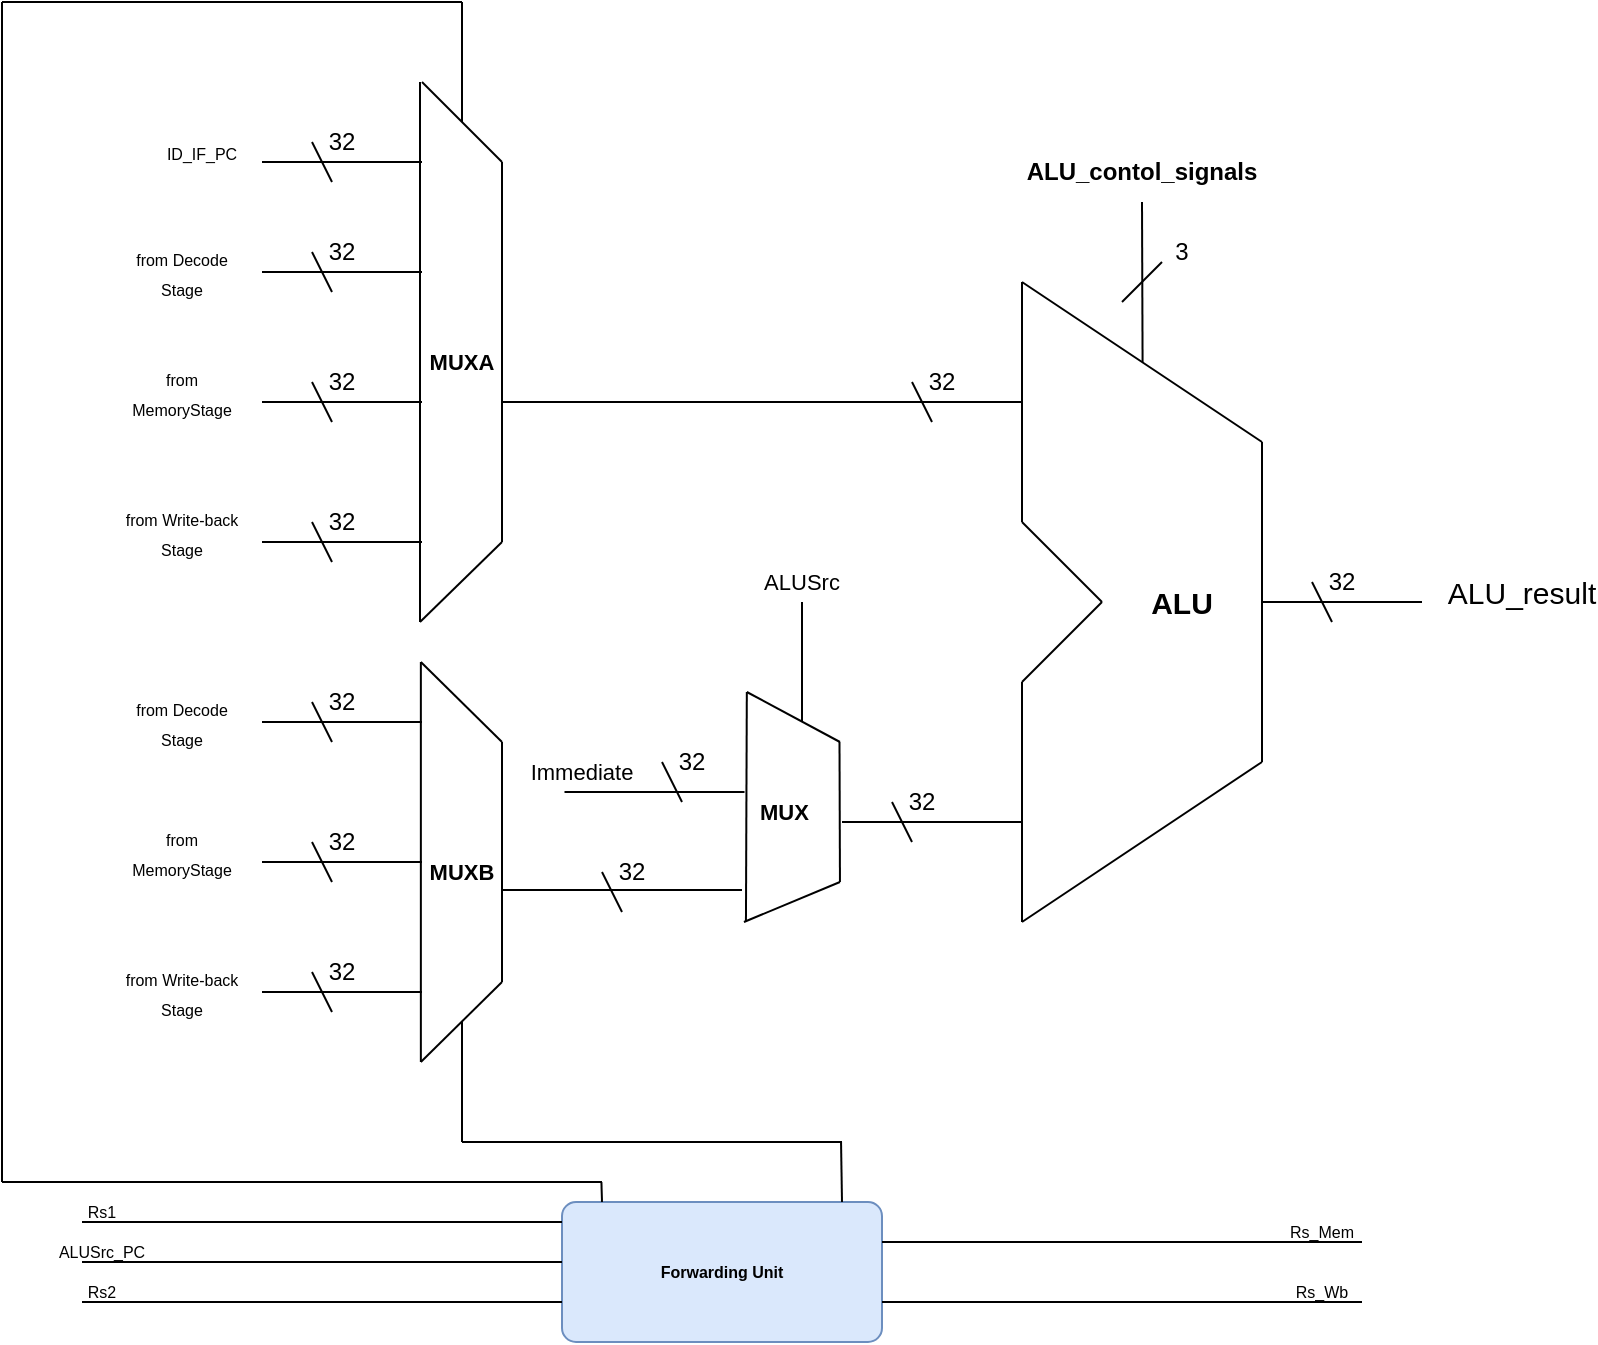 <mxfile version="13.9.9" type="device"><diagram id="z3VlABJN6ZtgHI_MOQ4f" name="Pagina-1"><mxGraphModel dx="1420" dy="890" grid="1" gridSize="10" guides="1" tooltips="1" connect="1" arrows="1" fold="1" page="1" pageScale="1" pageWidth="827" pageHeight="1169" background="none" math="0" shadow="0"><root><mxCell id="0"/><mxCell id="1" parent="0"/><mxCell id="hh1Qy0hsFW2lvtmtNQhS-1" value="" style="endArrow=none;html=1;rounded=0;fontColor=#393C56;labelBackgroundColor=#F4F1DE;" parent="1" edge="1"><mxGeometry width="50" height="50" relative="1" as="geometry"><mxPoint x="550" y="270" as="sourcePoint"/><mxPoint x="550" y="390" as="targetPoint"/></mxGeometry></mxCell><mxCell id="hh1Qy0hsFW2lvtmtNQhS-2" value="" style="endArrow=none;html=1;rounded=0;fontColor=#393C56;labelBackgroundColor=#F4F1DE;" parent="1" edge="1"><mxGeometry width="50" height="50" relative="1" as="geometry"><mxPoint x="550" y="390" as="sourcePoint"/><mxPoint x="590" y="430" as="targetPoint"/></mxGeometry></mxCell><mxCell id="hh1Qy0hsFW2lvtmtNQhS-3" value="" style="endArrow=none;html=1;rounded=0;fontColor=#393C56;labelBackgroundColor=#F4F1DE;" parent="1" edge="1"><mxGeometry width="50" height="50" relative="1" as="geometry"><mxPoint x="590" y="430" as="sourcePoint"/><mxPoint x="550" y="470" as="targetPoint"/></mxGeometry></mxCell><mxCell id="hh1Qy0hsFW2lvtmtNQhS-4" value="" style="endArrow=none;html=1;rounded=0;fontColor=#393C56;labelBackgroundColor=#F4F1DE;" parent="1" edge="1"><mxGeometry width="50" height="50" relative="1" as="geometry"><mxPoint x="550" y="270" as="sourcePoint"/><mxPoint x="670" y="350" as="targetPoint"/></mxGeometry></mxCell><mxCell id="hh1Qy0hsFW2lvtmtNQhS-5" value="" style="endArrow=none;html=1;rounded=0;fontColor=#393C56;labelBackgroundColor=#F4F1DE;" parent="1" edge="1"><mxGeometry width="50" height="50" relative="1" as="geometry"><mxPoint x="550" y="470" as="sourcePoint"/><mxPoint x="550" y="590" as="targetPoint"/></mxGeometry></mxCell><mxCell id="hh1Qy0hsFW2lvtmtNQhS-6" value="" style="endArrow=none;html=1;rounded=0;fontColor=#393C56;labelBackgroundColor=#F4F1DE;" parent="1" edge="1"><mxGeometry width="50" height="50" relative="1" as="geometry"><mxPoint x="670" y="350" as="sourcePoint"/><mxPoint x="670" y="510" as="targetPoint"/></mxGeometry></mxCell><mxCell id="hh1Qy0hsFW2lvtmtNQhS-7" value="" style="endArrow=none;html=1;rounded=0;fontColor=#393C56;labelBackgroundColor=#F4F1DE;" parent="1" edge="1"><mxGeometry width="50" height="50" relative="1" as="geometry"><mxPoint x="550" y="590" as="sourcePoint"/><mxPoint x="670" y="510" as="targetPoint"/></mxGeometry></mxCell><mxCell id="hh1Qy0hsFW2lvtmtNQhS-8" value="&lt;b style=&quot;font-size: 15px;&quot;&gt;ALU&lt;/b&gt;" style="text;html=1;align=center;verticalAlign=middle;whiteSpace=wrap;rounded=0;direction=east;fontSize=15;" parent="1" vertex="1"><mxGeometry x="600" y="415" width="60" height="30" as="geometry"/></mxCell><mxCell id="hh1Qy0hsFW2lvtmtNQhS-25" value="" style="endArrow=none;html=1;rounded=0;fontColor=#393C56;labelBackgroundColor=#F4F1DE;" parent="1" edge="1"><mxGeometry width="50" height="50" relative="1" as="geometry"><mxPoint x="610.29" y="310" as="sourcePoint"/><mxPoint x="610" y="230" as="targetPoint"/><Array as="points"/></mxGeometry></mxCell><mxCell id="hh1Qy0hsFW2lvtmtNQhS-26" value="3" style="text;html=1;align=center;verticalAlign=middle;whiteSpace=wrap;rounded=0;direction=east;" parent="1" vertex="1"><mxGeometry x="600" y="240" width="60" height="30" as="geometry"/></mxCell><mxCell id="hh1Qy0hsFW2lvtmtNQhS-28" value="" style="endArrow=none;html=1;rounded=0;fontColor=#393C56;labelBackgroundColor=#F4F1DE;" parent="1" edge="1"><mxGeometry width="50" height="50" relative="1" as="geometry"><mxPoint x="600" y="280" as="sourcePoint"/><mxPoint x="620" y="260" as="targetPoint"/></mxGeometry></mxCell><mxCell id="hh1Qy0hsFW2lvtmtNQhS-32" value="&lt;b&gt;ALU_contol_signals&lt;/b&gt;" style="text;html=1;align=center;verticalAlign=middle;whiteSpace=wrap;rounded=0;direction=east;" parent="1" vertex="1"><mxGeometry x="580" y="200" width="60" height="30" as="geometry"/></mxCell><mxCell id="hh1Qy0hsFW2lvtmtNQhS-46" value="" style="endArrow=none;html=1;rounded=0;fontColor=#393C56;labelBackgroundColor=#F4F1DE;" parent="1" edge="1"><mxGeometry width="50" height="50" relative="1" as="geometry"><mxPoint x="290" y="210" as="sourcePoint"/><mxPoint x="290" y="400" as="targetPoint"/></mxGeometry></mxCell><mxCell id="hh1Qy0hsFW2lvtmtNQhS-47" value="" style="endArrow=none;html=1;rounded=0;fontColor=#393C56;labelBackgroundColor=#F4F1DE;" parent="1" edge="1"><mxGeometry width="50" height="50" relative="1" as="geometry"><mxPoint x="249" y="440" as="sourcePoint"/><mxPoint x="290" y="400" as="targetPoint"/></mxGeometry></mxCell><mxCell id="hh1Qy0hsFW2lvtmtNQhS-48" value="" style="endArrow=none;html=1;rounded=0;fontColor=#393C56;labelBackgroundColor=#F4F1DE;" parent="1" edge="1"><mxGeometry width="50" height="50" relative="1" as="geometry"><mxPoint x="250" y="170" as="sourcePoint"/><mxPoint x="290" y="210" as="targetPoint"/></mxGeometry></mxCell><mxCell id="hh1Qy0hsFW2lvtmtNQhS-49" value="" style="endArrow=none;html=1;rounded=0;fontColor=#393C56;labelBackgroundColor=#F4F1DE;" parent="1" edge="1"><mxGeometry width="50" height="50" relative="1" as="geometry"><mxPoint x="249" y="440" as="sourcePoint"/><mxPoint x="249" y="170" as="targetPoint"/></mxGeometry></mxCell><mxCell id="hh1Qy0hsFW2lvtmtNQhS-50" value="" style="endArrow=none;html=1;rounded=0;fontColor=#393C56;labelBackgroundColor=#F4F1DE;" parent="1" edge="1"><mxGeometry width="50" height="50" relative="1" as="geometry"><mxPoint x="290" y="500" as="sourcePoint"/><mxPoint x="290" y="620" as="targetPoint"/></mxGeometry></mxCell><mxCell id="hh1Qy0hsFW2lvtmtNQhS-51" value="" style="endArrow=none;html=1;rounded=0;fontColor=#393C56;labelBackgroundColor=#F4F1DE;" parent="1" edge="1"><mxGeometry width="50" height="50" relative="1" as="geometry"><mxPoint x="249.43" y="660" as="sourcePoint"/><mxPoint x="290" y="620" as="targetPoint"/></mxGeometry></mxCell><mxCell id="hh1Qy0hsFW2lvtmtNQhS-52" value="" style="endArrow=none;html=1;rounded=0;fontColor=#393C56;labelBackgroundColor=#F4F1DE;" parent="1" edge="1"><mxGeometry width="50" height="50" relative="1" as="geometry"><mxPoint x="249.43" y="460" as="sourcePoint"/><mxPoint x="290" y="500" as="targetPoint"/></mxGeometry></mxCell><mxCell id="hh1Qy0hsFW2lvtmtNQhS-53" value="" style="endArrow=none;html=1;rounded=0;fontColor=#393C56;labelBackgroundColor=#F4F1DE;" parent="1" edge="1"><mxGeometry width="50" height="50" relative="1" as="geometry"><mxPoint x="249.43" y="660" as="sourcePoint"/><mxPoint x="249.43" y="460" as="targetPoint"/></mxGeometry></mxCell><mxCell id="hh1Qy0hsFW2lvtmtNQhS-87" value="&lt;font style=&quot;font-size: 8px&quot;&gt;from Decode Stage&lt;/font&gt;" style="text;html=1;align=center;verticalAlign=middle;whiteSpace=wrap;rounded=0;sketch=0;" parent="1" vertex="1"><mxGeometry x="100" y="250" width="60" height="30" as="geometry"/></mxCell><mxCell id="hh1Qy0hsFW2lvtmtNQhS-88" value="&lt;font style=&quot;font-size: 8px&quot;&gt;from MemoryStage&lt;/font&gt;" style="text;html=1;align=center;verticalAlign=middle;whiteSpace=wrap;rounded=0;sketch=0;" parent="1" vertex="1"><mxGeometry x="100" y="310" width="60" height="30" as="geometry"/></mxCell><mxCell id="hh1Qy0hsFW2lvtmtNQhS-89" value="&lt;font style=&quot;font-size: 8px&quot;&gt;from Write-back Stage&lt;/font&gt;" style="text;html=1;align=center;verticalAlign=middle;whiteSpace=wrap;rounded=0;sketch=0;" parent="1" vertex="1"><mxGeometry x="100" y="380" width="60" height="30" as="geometry"/></mxCell><mxCell id="hh1Qy0hsFW2lvtmtNQhS-93" value="&lt;font style=&quot;font-size: 8px&quot;&gt;from Decode Stage&lt;/font&gt;" style="text;html=1;align=center;verticalAlign=middle;whiteSpace=wrap;rounded=0;sketch=0;" parent="1" vertex="1"><mxGeometry x="100" y="475" width="60" height="30" as="geometry"/></mxCell><mxCell id="hh1Qy0hsFW2lvtmtNQhS-94" value="&lt;font style=&quot;font-size: 8px&quot;&gt;from MemoryStage&lt;/font&gt;" style="text;html=1;align=center;verticalAlign=middle;whiteSpace=wrap;rounded=0;sketch=0;" parent="1" vertex="1"><mxGeometry x="100" y="540" width="60" height="30" as="geometry"/></mxCell><mxCell id="hh1Qy0hsFW2lvtmtNQhS-95" value="&lt;font style=&quot;font-size: 8px&quot;&gt;from Write-back Stage&lt;/font&gt;" style="text;html=1;align=center;verticalAlign=middle;whiteSpace=wrap;rounded=0;sketch=0;" parent="1" vertex="1"><mxGeometry x="100" y="610" width="60" height="30" as="geometry"/></mxCell><mxCell id="hh1Qy0hsFW2lvtmtNQhS-96" value="&lt;b&gt;Forwarding Unit&lt;/b&gt;" style="rounded=1;whiteSpace=wrap;html=1;sketch=0;fontSize=8;arcSize=10;fillColor=#dae8fc;strokeColor=#6c8ebf;" parent="1" vertex="1"><mxGeometry x="320" y="730" width="160" height="70" as="geometry"/></mxCell><mxCell id="hh1Qy0hsFW2lvtmtNQhS-97" value="" style="endArrow=none;html=1;rounded=1;sketch=0;fontSize=8;fontColor=#393C56;curved=0;" parent="1" edge="1"><mxGeometry width="50" height="50" relative="1" as="geometry"><mxPoint x="80" y="740" as="sourcePoint"/><mxPoint x="320" y="740" as="targetPoint"/></mxGeometry></mxCell><mxCell id="hh1Qy0hsFW2lvtmtNQhS-98" value="" style="endArrow=none;html=1;rounded=1;sketch=0;fontSize=8;fontColor=#393C56;curved=0;" parent="1" edge="1"><mxGeometry width="50" height="50" relative="1" as="geometry"><mxPoint x="80" y="780" as="sourcePoint"/><mxPoint x="320" y="780" as="targetPoint"/></mxGeometry></mxCell><mxCell id="hh1Qy0hsFW2lvtmtNQhS-99" value="Rs1&lt;span style=&quot;color: rgba(0 , 0 , 0 , 0) ; font-family: monospace ; font-size: 0px&quot;&gt;%3CmxGraphModel%3E%3Croot%3E%3CmxCell%20id%3D%220%22%2F%3E%3CmxCell%20id%3D%221%22%20parent%3D%220%22%2F%3E%3CmxCell%20id%3D%222%22%20value%3D%22%22%20style%3D%22endArrow%3Dnone%3Bhtml%3D1%3Brounded%3D1%3Bsketch%3D0%3BfontSize%3D8%3BfontColor%3D%23393C56%3BstrokeColor%3D%23E07A5F%3BfillColor%3D%23F2CC8F%3Bcurved%3D0%3B%22%20edge%3D%221%22%20parent%3D%221%22%3E%3CmxGeometry%20width%3D%2250%22%20height%3D%2250%22%20relative%3D%221%22%20as%3D%22geometry%22%3E%3CmxPoint%20x%3D%2280%22%20y%3D%22740%22%20as%3D%22sourcePoint%22%2F%3E%3CmxPoint%20x%3D%22320%22%20y%3D%22740%22%20as%3D%22targetPoint%22%2F%3E%3C%2FmxGeometry%3E%3C%2FmxCell%3E%3C%2Froot%3E%3C%2FmxGraphModel%3E&lt;/span&gt;&lt;span style=&quot;color: rgba(0 , 0 , 0 , 0) ; font-family: monospace ; font-size: 0px&quot;&gt;%3CmxGraphModel%3E%3Croot%3E%3CmxCell%20id%3D%220%22%2F%3E%3CmxCell%20id%3D%221%22%20parent%3D%220%22%2F%3E%3CmxCell%20id%3D%222%22%20value%3D%22%22%20style%3D%22endArrow%3Dnone%3Bhtml%3D1%3Brounded%3D1%3Bsketch%3D0%3BfontSize%3D8%3BfontColor%3D%23393C56%3BstrokeColor%3D%23E07A5F%3BfillColor%3D%23F2CC8F%3Bcurved%3D0%3B%22%20edge%3D%221%22%20parent%3D%221%22%3E%3CmxGeometry%20width%3D%2250%22%20height%3D%2250%22%20relative%3D%221%22%20as%3D%22geometry%22%3E%3CmxPoint%20x%3D%2280%22%20y%3D%22740%22%20as%3D%22sourcePoint%22%2F%3E%3CmxPoint%20x%3D%22320%22%20y%3D%22740%22%20as%3D%22targetPoint%22%2F%3E%3C%2FmxGeometry%3E%3C%2FmxCell%3E%3C%2Froot%3E%3C%2FmxGraphModel%3E&lt;/span&gt;&lt;span style=&quot;color: rgba(0 , 0 , 0 , 0) ; font-family: monospace ; font-size: 0px&quot;&gt;%3CmxGraphModel%3E%3Croot%3E%3CmxCell%20id%3D%220%22%2F%3E%3CmxCell%20id%3D%221%22%20parent%3D%220%22%2F%3E%3CmxCell%20id%3D%222%22%20value%3D%22%22%20style%3D%22endArrow%3Dnone%3Bhtml%3D1%3Brounded%3D1%3Bsketch%3D0%3BfontSize%3D8%3BfontColor%3D%23393C56%3BstrokeColor%3D%23E07A5F%3BfillColor%3D%23F2CC8F%3Bcurved%3D0%3B%22%20edge%3D%221%22%20parent%3D%221%22%3E%3CmxGeometry%20width%3D%2250%22%20height%3D%2250%22%20relative%3D%221%22%20as%3D%22geometry%22%3E%3CmxPoint%20x%3D%2280%22%20y%3D%22740%22%20as%3D%22sourcePoint%22%2F%3E%3CmxPoint%20x%3D%22320%22%20y%3D%22740%22%20as%3D%22targetPoint%22%2F%3E%3C%2FmxGeometry%3E%3C%2FmxCell%3E%3C%2Froot%3E%3C%2FmxGraphModel%3E&lt;/span&gt;" style="text;html=1;align=center;verticalAlign=middle;whiteSpace=wrap;rounded=0;sketch=0;fontSize=8;" parent="1" vertex="1"><mxGeometry x="60" y="720" width="60" height="30" as="geometry"/></mxCell><mxCell id="hh1Qy0hsFW2lvtmtNQhS-100" value="Rs2&lt;span style=&quot;color: rgba(0 , 0 , 0 , 0) ; font-family: monospace ; font-size: 0px&quot;&gt;%3CmxGraphModel%3E%3Croot%3E%3CmxCell%20id%3D%220%22%2F%3E%3CmxCell%20id%3D%221%22%20parent%3D%220%22%2F%3E%3CmxCell%20id%3D%222%22%20value%3D%22%22%20style%3D%22endArrow%3Dnone%3Bhtml%3D1%3Brounded%3D1%3Bsketch%3D0%3BfontSize%3D8%3BfontColor%3D%23393C56%3BstrokeColor%3D%23E07A5F%3BfillColor%3D%23F2CC8F%3Bcurved%3D0%3B%22%20edge%3D%221%22%20parent%3D%221%22%3E%3CmxGeometry%20width%3D%2250%22%20height%3D%2250%22%20relative%3D%221%22%20as%3D%22geometry%22%3E%3CmxPoint%20x%3D%2280%22%20y%3D%22740%22%20as%3D%22sourcePoint%22%2F%3E%3CmxPoint%20x%3D%22320%22%20y%3D%22740%22%20as%3D%22targetPoint%22%2F%3E%3C%2FmxGeometry%3E%3C%2FmxCell%3E%3C%2Froot%3E%3C%2FmxGraphModel%3E&lt;/span&gt;&lt;span style=&quot;color: rgba(0 , 0 , 0 , 0) ; font-family: monospace ; font-size: 0px&quot;&gt;%3CmxGraphModel%3E%3Croot%3E%3CmxCell%20id%3D%220%22%2F%3E%3CmxCell%20id%3D%221%22%20parent%3D%220%22%2F%3E%3CmxCell%20id%3D%222%22%20value%3D%22%22%20style%3D%22endArrow%3Dnone%3Bhtml%3D1%3Brounded%3D1%3Bsketch%3D0%3BfontSize%3D8%3BfontColor%3D%23393C56%3BstrokeColor%3D%23E07A5F%3BfillColor%3D%23F2CC8F%3Bcurved%3D0%3B%22%20edge%3D%221%22%20parent%3D%221%22%3E%3CmxGeometry%20width%3D%2250%22%20height%3D%2250%22%20relative%3D%221%22%20as%3D%22geometry%22%3E%3CmxPoint%20x%3D%2280%22%20y%3D%22740%22%20as%3D%22sourcePoint%22%2F%3E%3CmxPoint%20x%3D%22320%22%20y%3D%22740%22%20as%3D%22targetPoint%22%2F%3E%3C%2FmxGeometry%3E%3C%2FmxCell%3E%3C%2Froot%3E%3C%2FmxGraphModel%3E&lt;/span&gt;&lt;span style=&quot;color: rgba(0 , 0 , 0 , 0) ; font-family: monospace ; font-size: 0px&quot;&gt;%3CmxGraphModel%3E%3Croot%3E%3CmxCell%20id%3D%220%22%2F%3E%3CmxCell%20id%3D%221%22%20parent%3D%220%22%2F%3E%3CmxCell%20id%3D%222%22%20value%3D%22%22%20style%3D%22endArrow%3Dnone%3Bhtml%3D1%3Brounded%3D1%3Bsketch%3D0%3BfontSize%3D8%3BfontColor%3D%23393C56%3BstrokeColor%3D%23E07A5F%3BfillColor%3D%23F2CC8F%3Bcurved%3D0%3B%22%20edge%3D%221%22%20parent%3D%221%22%3E%3CmxGeometry%20width%3D%2250%22%20height%3D%2250%22%20relative%3D%221%22%20as%3D%22geometry%22%3E%3CmxPoint%20x%3D%2280%22%20y%3D%22740%22%20as%3D%22sourcePoint%22%2F%3E%3CmxPoint%20x%3D%22320%22%20y%3D%22740%22%20as%3D%22targetPoint%22%2F%3E%3C%2FmxGeometry%3E%3C%2FmxCell%3E%3C%2Froot%3E%3C%2FmxGraphModel%3&lt;/span&gt;" style="text;html=1;align=center;verticalAlign=middle;whiteSpace=wrap;rounded=0;sketch=0;fontSize=8;" parent="1" vertex="1"><mxGeometry x="60" y="760" width="60" height="30" as="geometry"/></mxCell><mxCell id="hh1Qy0hsFW2lvtmtNQhS-101" value="" style="endArrow=none;html=1;rounded=1;sketch=0;fontSize=8;fontColor=#393C56;curved=0;" parent="1" edge="1"><mxGeometry width="50" height="50" relative="1" as="geometry"><mxPoint x="480" y="750" as="sourcePoint"/><mxPoint x="720" y="750" as="targetPoint"/></mxGeometry></mxCell><mxCell id="hh1Qy0hsFW2lvtmtNQhS-102" value="" style="endArrow=none;html=1;rounded=1;sketch=0;fontSize=8;fontColor=#393C56;curved=0;" parent="1" edge="1"><mxGeometry width="50" height="50" relative="1" as="geometry"><mxPoint x="480" y="780" as="sourcePoint"/><mxPoint x="720" y="780" as="targetPoint"/></mxGeometry></mxCell><mxCell id="hh1Qy0hsFW2lvtmtNQhS-103" value="Rs_Mem" style="text;html=1;align=center;verticalAlign=middle;whiteSpace=wrap;rounded=0;sketch=0;fontSize=8;" parent="1" vertex="1"><mxGeometry x="670" y="730" width="60" height="30" as="geometry"/></mxCell><mxCell id="hh1Qy0hsFW2lvtmtNQhS-104" value="Rs_Wb&lt;br&gt;" style="text;html=1;align=center;verticalAlign=middle;whiteSpace=wrap;rounded=0;sketch=0;fontSize=8;" parent="1" vertex="1"><mxGeometry x="670" y="760" width="60" height="30" as="geometry"/></mxCell><mxCell id="hh1Qy0hsFW2lvtmtNQhS-108" value="" style="endArrow=none;html=1;rounded=1;sketch=0;fontSize=8;fontColor=#393C56;curved=0;" parent="1" edge="1"><mxGeometry width="50" height="50" relative="1" as="geometry"><mxPoint x="270" y="700" as="sourcePoint"/><mxPoint x="270" y="640" as="targetPoint"/></mxGeometry></mxCell><mxCell id="hh1Qy0hsFW2lvtmtNQhS-109" value="" style="endArrow=none;html=1;rounded=1;sketch=0;fontSize=8;fontColor=#393C56;curved=0;" parent="1" edge="1"><mxGeometry width="50" height="50" relative="1" as="geometry"><mxPoint x="270" y="700" as="sourcePoint"/><mxPoint x="460" y="700" as="targetPoint"/></mxGeometry></mxCell><mxCell id="hh1Qy0hsFW2lvtmtNQhS-112" value="" style="endArrow=none;html=1;rounded=1;sketch=0;fontSize=8;fontColor=#393C56;curved=0;" parent="1" edge="1"><mxGeometry width="50" height="50" relative="1" as="geometry"><mxPoint x="40" y="130" as="sourcePoint"/><mxPoint x="270" y="130" as="targetPoint"/></mxGeometry></mxCell><mxCell id="hh1Qy0hsFW2lvtmtNQhS-113" value="" style="endArrow=none;html=1;rounded=1;sketch=0;fontSize=8;fontColor=#393C56;curved=0;" parent="1" edge="1"><mxGeometry width="50" height="50" relative="1" as="geometry"><mxPoint x="40" y="130" as="sourcePoint"/><mxPoint x="40" y="720" as="targetPoint"/></mxGeometry></mxCell><mxCell id="hh1Qy0hsFW2lvtmtNQhS-114" value="" style="endArrow=none;html=1;rounded=1;sketch=0;fontSize=8;fontColor=#393C56;curved=0;" parent="1" edge="1"><mxGeometry width="50" height="50" relative="1" as="geometry"><mxPoint x="460" y="730" as="sourcePoint"/><mxPoint x="459.52" y="700" as="targetPoint"/></mxGeometry></mxCell><mxCell id="hh1Qy0hsFW2lvtmtNQhS-115" value="" style="endArrow=none;html=1;rounded=1;sketch=0;fontSize=8;fontColor=#393C56;curved=0;" parent="1" edge="1"><mxGeometry width="50" height="50" relative="1" as="geometry"><mxPoint x="40" y="720.0" as="sourcePoint"/><mxPoint x="340" y="720" as="targetPoint"/></mxGeometry></mxCell><mxCell id="hh1Qy0hsFW2lvtmtNQhS-116" value="" style="endArrow=none;html=1;rounded=1;sketch=0;fontSize=8;fontColor=#393C56;curved=0;" parent="1" edge="1"><mxGeometry width="50" height="50" relative="1" as="geometry"><mxPoint x="340" y="730" as="sourcePoint"/><mxPoint x="339.71" y="720" as="targetPoint"/></mxGeometry></mxCell><mxCell id="hh1Qy0hsFW2lvtmtNQhS-117" value="&lt;font style=&quot;font-size: 11px&quot;&gt;&lt;b style=&quot;font-size: 11px&quot;&gt;MUXA&lt;/b&gt;&lt;/font&gt;" style="text;html=1;align=center;verticalAlign=middle;whiteSpace=wrap;rounded=0;sketch=0;fontSize=11;direction=west;" parent="1" vertex="1"><mxGeometry x="240" y="295" width="60" height="30" as="geometry"/></mxCell><mxCell id="xe7X9NL0UDL101Z84m7s-12" value="" style="group" vertex="1" connectable="0" parent="1"><mxGeometry x="170" y="245" width="80" height="30" as="geometry"/></mxCell><mxCell id="hh1Qy0hsFW2lvtmtNQhS-84" value="" style="verticalLabelPosition=bottom;shadow=0;dashed=0;align=center;html=1;verticalAlign=top;shape=mxgraph.electrical.transmission.bus_width;pointerEvents=1;direction=south;" parent="xe7X9NL0UDL101Z84m7s-12" vertex="1"><mxGeometry x="25" y="10" width="10" height="20" as="geometry"/></mxCell><mxCell id="hh1Qy0hsFW2lvtmtNQhS-85" value="32" style="text;html=1;align=center;verticalAlign=middle;whiteSpace=wrap;rounded=0;direction=south;" parent="xe7X9NL0UDL101Z84m7s-12" vertex="1"><mxGeometry x="25" width="30" height="20" as="geometry"/></mxCell><mxCell id="xe7X9NL0UDL101Z84m7s-1" value="" style="endArrow=none;html=1;fillColor=none;fontSize=15;" edge="1" parent="xe7X9NL0UDL101Z84m7s-12"><mxGeometry x="25" width="50" height="50" as="geometry"><mxPoint y="20" as="sourcePoint"/><mxPoint x="80" y="20" as="targetPoint"/></mxGeometry></mxCell><mxCell id="xe7X9NL0UDL101Z84m7s-13" value="" style="group" vertex="1" connectable="0" parent="1"><mxGeometry x="170" y="310" width="80" height="30" as="geometry"/></mxCell><mxCell id="xe7X9NL0UDL101Z84m7s-14" value="" style="verticalLabelPosition=bottom;shadow=0;dashed=0;align=center;html=1;verticalAlign=top;shape=mxgraph.electrical.transmission.bus_width;pointerEvents=1;direction=south;" vertex="1" parent="xe7X9NL0UDL101Z84m7s-13"><mxGeometry x="25" y="10" width="10" height="20" as="geometry"/></mxCell><mxCell id="xe7X9NL0UDL101Z84m7s-15" value="32" style="text;html=1;align=center;verticalAlign=middle;whiteSpace=wrap;rounded=0;direction=south;" vertex="1" parent="xe7X9NL0UDL101Z84m7s-13"><mxGeometry x="25" width="30" height="20" as="geometry"/></mxCell><mxCell id="xe7X9NL0UDL101Z84m7s-16" value="" style="endArrow=none;html=1;fillColor=none;fontSize=15;" edge="1" parent="xe7X9NL0UDL101Z84m7s-13"><mxGeometry x="25" width="50" height="50" as="geometry"><mxPoint y="20" as="sourcePoint"/><mxPoint x="80" y="20" as="targetPoint"/></mxGeometry></mxCell><mxCell id="xe7X9NL0UDL101Z84m7s-21" value="" style="group" vertex="1" connectable="0" parent="1"><mxGeometry x="170" y="190" width="80" height="30" as="geometry"/></mxCell><mxCell id="xe7X9NL0UDL101Z84m7s-22" value="" style="verticalLabelPosition=bottom;shadow=0;dashed=0;align=center;html=1;verticalAlign=top;shape=mxgraph.electrical.transmission.bus_width;pointerEvents=1;direction=south;" vertex="1" parent="xe7X9NL0UDL101Z84m7s-21"><mxGeometry x="25" y="10" width="10" height="20" as="geometry"/></mxCell><mxCell id="xe7X9NL0UDL101Z84m7s-23" value="32" style="text;html=1;align=center;verticalAlign=middle;whiteSpace=wrap;rounded=0;direction=south;" vertex="1" parent="xe7X9NL0UDL101Z84m7s-21"><mxGeometry x="25" width="30" height="20" as="geometry"/></mxCell><mxCell id="xe7X9NL0UDL101Z84m7s-24" value="" style="endArrow=none;html=1;fillColor=none;fontSize=15;" edge="1" parent="xe7X9NL0UDL101Z84m7s-21"><mxGeometry x="25" width="50" height="50" as="geometry"><mxPoint y="20" as="sourcePoint"/><mxPoint x="80" y="20" as="targetPoint"/></mxGeometry></mxCell><mxCell id="xe7X9NL0UDL101Z84m7s-25" value="&lt;span style=&quot;font-size: 8px&quot;&gt;ID_IF_PC&lt;/span&gt;" style="text;html=1;align=center;verticalAlign=middle;whiteSpace=wrap;rounded=0;sketch=0;" vertex="1" parent="1"><mxGeometry x="110" y="190" width="60" height="30" as="geometry"/></mxCell><mxCell id="xe7X9NL0UDL101Z84m7s-28" value="" style="group" vertex="1" connectable="0" parent="1"><mxGeometry x="170" y="380" width="80" height="30" as="geometry"/></mxCell><mxCell id="xe7X9NL0UDL101Z84m7s-29" value="" style="verticalLabelPosition=bottom;shadow=0;dashed=0;align=center;html=1;verticalAlign=top;shape=mxgraph.electrical.transmission.bus_width;pointerEvents=1;direction=south;" vertex="1" parent="xe7X9NL0UDL101Z84m7s-28"><mxGeometry x="25" y="10" width="10" height="20" as="geometry"/></mxCell><mxCell id="xe7X9NL0UDL101Z84m7s-30" value="32" style="text;html=1;align=center;verticalAlign=middle;whiteSpace=wrap;rounded=0;direction=south;" vertex="1" parent="xe7X9NL0UDL101Z84m7s-28"><mxGeometry x="25" width="30" height="20" as="geometry"/></mxCell><mxCell id="xe7X9NL0UDL101Z84m7s-31" value="" style="endArrow=none;html=1;fillColor=none;fontSize=15;" edge="1" parent="xe7X9NL0UDL101Z84m7s-28"><mxGeometry x="25" width="50" height="50" as="geometry"><mxPoint y="20" as="sourcePoint"/><mxPoint x="80" y="20" as="targetPoint"/></mxGeometry></mxCell><mxCell id="xe7X9NL0UDL101Z84m7s-32" value="" style="endArrow=none;html=1;fillColor=none;fontSize=11;" edge="1" parent="1"><mxGeometry width="50" height="50" relative="1" as="geometry"><mxPoint x="270" y="190" as="sourcePoint"/><mxPoint x="270" y="130" as="targetPoint"/></mxGeometry></mxCell><mxCell id="xe7X9NL0UDL101Z84m7s-34" value="&lt;font style=&quot;font-size: 11px&quot;&gt;&lt;b style=&quot;font-size: 11px&quot;&gt;MUXB&lt;/b&gt;&lt;/font&gt;" style="text;html=1;align=center;verticalAlign=middle;whiteSpace=wrap;rounded=0;sketch=0;fontSize=11;direction=west;" vertex="1" parent="1"><mxGeometry x="240" y="550" width="60" height="30" as="geometry"/></mxCell><mxCell id="xe7X9NL0UDL101Z84m7s-40" value="" style="group" vertex="1" connectable="0" parent="1"><mxGeometry x="170" y="470" width="80" height="30" as="geometry"/></mxCell><mxCell id="xe7X9NL0UDL101Z84m7s-41" value="" style="verticalLabelPosition=bottom;shadow=0;dashed=0;align=center;html=1;verticalAlign=top;shape=mxgraph.electrical.transmission.bus_width;pointerEvents=1;direction=south;" vertex="1" parent="xe7X9NL0UDL101Z84m7s-40"><mxGeometry x="25" y="10" width="10" height="20" as="geometry"/></mxCell><mxCell id="xe7X9NL0UDL101Z84m7s-42" value="32" style="text;html=1;align=center;verticalAlign=middle;whiteSpace=wrap;rounded=0;direction=south;" vertex="1" parent="xe7X9NL0UDL101Z84m7s-40"><mxGeometry x="25" width="30" height="20" as="geometry"/></mxCell><mxCell id="xe7X9NL0UDL101Z84m7s-43" value="" style="endArrow=none;html=1;fillColor=none;fontSize=15;" edge="1" parent="xe7X9NL0UDL101Z84m7s-40"><mxGeometry x="25" width="50" height="50" as="geometry"><mxPoint y="20" as="sourcePoint"/><mxPoint x="80" y="20" as="targetPoint"/></mxGeometry></mxCell><mxCell id="xe7X9NL0UDL101Z84m7s-48" value="" style="group" vertex="1" connectable="0" parent="1"><mxGeometry x="170" y="605" width="80" height="30" as="geometry"/></mxCell><mxCell id="xe7X9NL0UDL101Z84m7s-49" value="" style="verticalLabelPosition=bottom;shadow=0;dashed=0;align=center;html=1;verticalAlign=top;shape=mxgraph.electrical.transmission.bus_width;pointerEvents=1;direction=south;" vertex="1" parent="xe7X9NL0UDL101Z84m7s-48"><mxGeometry x="25" y="10" width="10" height="20" as="geometry"/></mxCell><mxCell id="xe7X9NL0UDL101Z84m7s-50" value="32" style="text;html=1;align=center;verticalAlign=middle;whiteSpace=wrap;rounded=0;direction=south;" vertex="1" parent="xe7X9NL0UDL101Z84m7s-48"><mxGeometry x="25" width="30" height="20" as="geometry"/></mxCell><mxCell id="xe7X9NL0UDL101Z84m7s-51" value="" style="endArrow=none;html=1;fillColor=none;fontSize=15;" edge="1" parent="xe7X9NL0UDL101Z84m7s-48"><mxGeometry x="25" width="50" height="50" as="geometry"><mxPoint y="20" as="sourcePoint"/><mxPoint x="80" y="20" as="targetPoint"/></mxGeometry></mxCell><mxCell id="xe7X9NL0UDL101Z84m7s-54" value="" style="group" vertex="1" connectable="0" parent="1"><mxGeometry x="670" y="410" width="80" height="30" as="geometry"/></mxCell><mxCell id="xe7X9NL0UDL101Z84m7s-55" value="" style="verticalLabelPosition=bottom;shadow=0;dashed=0;align=center;html=1;verticalAlign=top;shape=mxgraph.electrical.transmission.bus_width;pointerEvents=1;direction=south;" vertex="1" parent="xe7X9NL0UDL101Z84m7s-54"><mxGeometry x="25" y="10" width="10" height="20" as="geometry"/></mxCell><mxCell id="xe7X9NL0UDL101Z84m7s-56" value="32" style="text;html=1;align=center;verticalAlign=middle;whiteSpace=wrap;rounded=0;direction=south;" vertex="1" parent="xe7X9NL0UDL101Z84m7s-54"><mxGeometry x="25" width="30" height="20" as="geometry"/></mxCell><mxCell id="xe7X9NL0UDL101Z84m7s-57" value="" style="endArrow=none;html=1;fillColor=none;fontSize=15;" edge="1" parent="xe7X9NL0UDL101Z84m7s-54"><mxGeometry x="25" width="50" height="50" as="geometry"><mxPoint y="20" as="sourcePoint"/><mxPoint x="80" y="20" as="targetPoint"/></mxGeometry></mxCell><mxCell id="xe7X9NL0UDL101Z84m7s-58" value="" style="endArrow=none;html=1;rounded=0;fontColor=#393C56;labelBackgroundColor=#F4F1DE;" edge="1" parent="1"><mxGeometry width="50" height="50" relative="1" as="geometry"><mxPoint x="458.75" y="500" as="sourcePoint"/><mxPoint x="458.98" y="570" as="targetPoint"/></mxGeometry></mxCell><mxCell id="xe7X9NL0UDL101Z84m7s-60" value="" style="endArrow=none;html=1;rounded=0;fontColor=#393C56;labelBackgroundColor=#F4F1DE;" edge="1" parent="1"><mxGeometry width="50" height="50" relative="1" as="geometry"><mxPoint x="412.41" y="475" as="sourcePoint"/><mxPoint x="458.98" y="500" as="targetPoint"/></mxGeometry></mxCell><mxCell id="xe7X9NL0UDL101Z84m7s-61" value="" style="endArrow=none;html=1;rounded=0;fontColor=#393C56;labelBackgroundColor=#F4F1DE;" edge="1" parent="1"><mxGeometry width="50" height="50" relative="1" as="geometry"><mxPoint x="411.98" y="590" as="sourcePoint"/><mxPoint x="412.41" y="475" as="targetPoint"/></mxGeometry></mxCell><mxCell id="xe7X9NL0UDL101Z84m7s-79" value="" style="group" vertex="1" connectable="0" parent="1"><mxGeometry x="170" y="540" width="80" height="30" as="geometry"/></mxCell><mxCell id="xe7X9NL0UDL101Z84m7s-80" value="" style="verticalLabelPosition=bottom;shadow=0;dashed=0;align=center;html=1;verticalAlign=top;shape=mxgraph.electrical.transmission.bus_width;pointerEvents=1;direction=south;" vertex="1" parent="xe7X9NL0UDL101Z84m7s-79"><mxGeometry x="25" y="10" width="10" height="20" as="geometry"/></mxCell><mxCell id="xe7X9NL0UDL101Z84m7s-81" value="32" style="text;html=1;align=center;verticalAlign=middle;whiteSpace=wrap;rounded=0;direction=south;" vertex="1" parent="xe7X9NL0UDL101Z84m7s-79"><mxGeometry x="25" width="30" height="20" as="geometry"/></mxCell><mxCell id="xe7X9NL0UDL101Z84m7s-82" value="" style="endArrow=none;html=1;fillColor=none;fontSize=15;" edge="1" parent="xe7X9NL0UDL101Z84m7s-79"><mxGeometry x="25" width="50" height="50" as="geometry"><mxPoint y="20" as="sourcePoint"/><mxPoint x="80" y="20" as="targetPoint"/></mxGeometry></mxCell><mxCell id="xe7X9NL0UDL101Z84m7s-83" value="" style="endArrow=none;html=1;rounded=0;fontColor=#393C56;labelBackgroundColor=#F4F1DE;" edge="1" parent="1"><mxGeometry width="50" height="50" relative="1" as="geometry"><mxPoint x="410.98" y="590" as="sourcePoint"/><mxPoint x="458.98" y="570" as="targetPoint"/></mxGeometry></mxCell><mxCell id="xe7X9NL0UDL101Z84m7s-91" value="" style="verticalLabelPosition=bottom;shadow=0;dashed=0;align=center;html=1;verticalAlign=top;shape=mxgraph.electrical.transmission.bus_width;pointerEvents=1;direction=south;" vertex="1" parent="1"><mxGeometry x="485" y="530" width="10" height="20" as="geometry"/></mxCell><mxCell id="xe7X9NL0UDL101Z84m7s-92" value="32" style="text;html=1;align=center;verticalAlign=middle;whiteSpace=wrap;rounded=0;direction=south;" vertex="1" parent="1"><mxGeometry x="485" y="520" width="30" height="20" as="geometry"/></mxCell><mxCell id="xe7X9NL0UDL101Z84m7s-93" value="" style="endArrow=none;html=1;fillColor=none;fontSize=15;" edge="1" parent="1"><mxGeometry x="485" y="520" width="50" height="50" as="geometry"><mxPoint x="460" y="540" as="sourcePoint"/><mxPoint x="550" y="540" as="targetPoint"/></mxGeometry></mxCell><mxCell id="xe7X9NL0UDL101Z84m7s-65" value="&lt;font style=&quot;font-size: 11px&quot;&gt;&lt;b style=&quot;font-size: 11px&quot;&gt;MUX&lt;/b&gt;&lt;/font&gt;" style="text;html=1;align=left;verticalAlign=middle;whiteSpace=wrap;rounded=0;sketch=0;fontSize=11;direction=west;fillColor=#ffffff;" vertex="1" parent="1"><mxGeometry x="416.98" y="520" width="30" height="30" as="geometry"/></mxCell><mxCell id="xe7X9NL0UDL101Z84m7s-85" value="" style="verticalLabelPosition=bottom;shadow=0;dashed=0;align=center;html=1;verticalAlign=top;shape=mxgraph.electrical.transmission.bus_width;pointerEvents=1;direction=south;" vertex="1" parent="1"><mxGeometry x="340" y="565" width="10" height="20" as="geometry"/></mxCell><mxCell id="xe7X9NL0UDL101Z84m7s-86" value="32" style="text;html=1;align=center;verticalAlign=middle;whiteSpace=wrap;rounded=0;direction=south;" vertex="1" parent="1"><mxGeometry x="340" y="555" width="30" height="20" as="geometry"/></mxCell><mxCell id="xe7X9NL0UDL101Z84m7s-87" value="" style="endArrow=none;html=1;fillColor=none;fontSize=15;" edge="1" parent="1"><mxGeometry x="315" y="554" width="50" height="50" as="geometry"><mxPoint x="290" y="574" as="sourcePoint"/><mxPoint x="410" y="574" as="targetPoint"/></mxGeometry></mxCell><mxCell id="xe7X9NL0UDL101Z84m7s-18" value="" style="verticalLabelPosition=bottom;shadow=0;dashed=0;align=center;html=1;verticalAlign=top;shape=mxgraph.electrical.transmission.bus_width;pointerEvents=1;direction=south;" vertex="1" parent="1"><mxGeometry x="495" y="320" width="10" height="20" as="geometry"/></mxCell><mxCell id="xe7X9NL0UDL101Z84m7s-19" value="32" style="text;html=1;align=center;verticalAlign=middle;whiteSpace=wrap;rounded=0;direction=south;" vertex="1" parent="1"><mxGeometry x="495" y="310" width="30" height="20" as="geometry"/></mxCell><mxCell id="xe7X9NL0UDL101Z84m7s-20" value="" style="endArrow=none;html=1;fillColor=none;fontSize=15;" edge="1" parent="1"><mxGeometry x="495" y="310" width="50" height="50" as="geometry"><mxPoint x="290" y="330" as="sourcePoint"/><mxPoint x="550" y="330" as="targetPoint"/></mxGeometry></mxCell><mxCell id="xe7X9NL0UDL101Z84m7s-104" value="" style="verticalLabelPosition=bottom;shadow=0;dashed=0;align=center;html=1;verticalAlign=top;shape=mxgraph.electrical.transmission.bus_width;pointerEvents=1;direction=south;" vertex="1" parent="1"><mxGeometry x="370" y="510" width="10" height="20" as="geometry"/></mxCell><mxCell id="xe7X9NL0UDL101Z84m7s-105" value="32" style="text;html=1;align=center;verticalAlign=middle;whiteSpace=wrap;rounded=0;direction=south;" vertex="1" parent="1"><mxGeometry x="370" y="500" width="30" height="20" as="geometry"/></mxCell><mxCell id="xe7X9NL0UDL101Z84m7s-106" value="" style="endArrow=none;html=1;fillColor=none;fontSize=15;" edge="1" parent="1"><mxGeometry x="346.25" y="505" width="50" height="50" as="geometry"><mxPoint x="321.25" y="525" as="sourcePoint"/><mxPoint x="411.25" y="525" as="targetPoint"/></mxGeometry></mxCell><mxCell id="xe7X9NL0UDL101Z84m7s-107" value="Immediate" style="text;html=1;strokeColor=none;fillColor=none;align=center;verticalAlign=middle;whiteSpace=wrap;rounded=0;fontSize=11;" vertex="1" parent="1"><mxGeometry x="310" y="505" width="40" height="20" as="geometry"/></mxCell><mxCell id="xe7X9NL0UDL101Z84m7s-108" value="" style="endArrow=none;html=1;fillColor=none;fontSize=11;" edge="1" parent="1"><mxGeometry width="50" height="50" relative="1" as="geometry"><mxPoint x="440" y="490" as="sourcePoint"/><mxPoint x="440" y="430" as="targetPoint"/></mxGeometry></mxCell><mxCell id="xe7X9NL0UDL101Z84m7s-109" value="ALUSrc" style="text;html=1;strokeColor=none;fillColor=none;align=center;verticalAlign=middle;whiteSpace=wrap;rounded=0;fontSize=11;" vertex="1" parent="1"><mxGeometry x="420" y="410" width="40" height="20" as="geometry"/></mxCell><mxCell id="xe7X9NL0UDL101Z84m7s-110" value="" style="endArrow=none;html=1;rounded=1;sketch=0;fontSize=8;fontColor=#393C56;curved=0;" edge="1" parent="1"><mxGeometry width="50" height="50" relative="1" as="geometry"><mxPoint x="80" y="760" as="sourcePoint"/><mxPoint x="320" y="760" as="targetPoint"/></mxGeometry></mxCell><mxCell id="xe7X9NL0UDL101Z84m7s-111" value="ALUSrc_PC" style="text;html=1;align=center;verticalAlign=middle;whiteSpace=wrap;rounded=0;sketch=0;fontSize=8;" vertex="1" parent="1"><mxGeometry x="60" y="740" width="60" height="30" as="geometry"/></mxCell><mxCell id="xe7X9NL0UDL101Z84m7s-113" value="ALU_result" style="text;html=1;strokeColor=none;fillColor=none;align=center;verticalAlign=middle;whiteSpace=wrap;rounded=0;fontSize=15;" vertex="1" parent="1"><mxGeometry x="780" y="415" width="40" height="20" as="geometry"/></mxCell></root></mxGraphModel></diagram></mxfile>